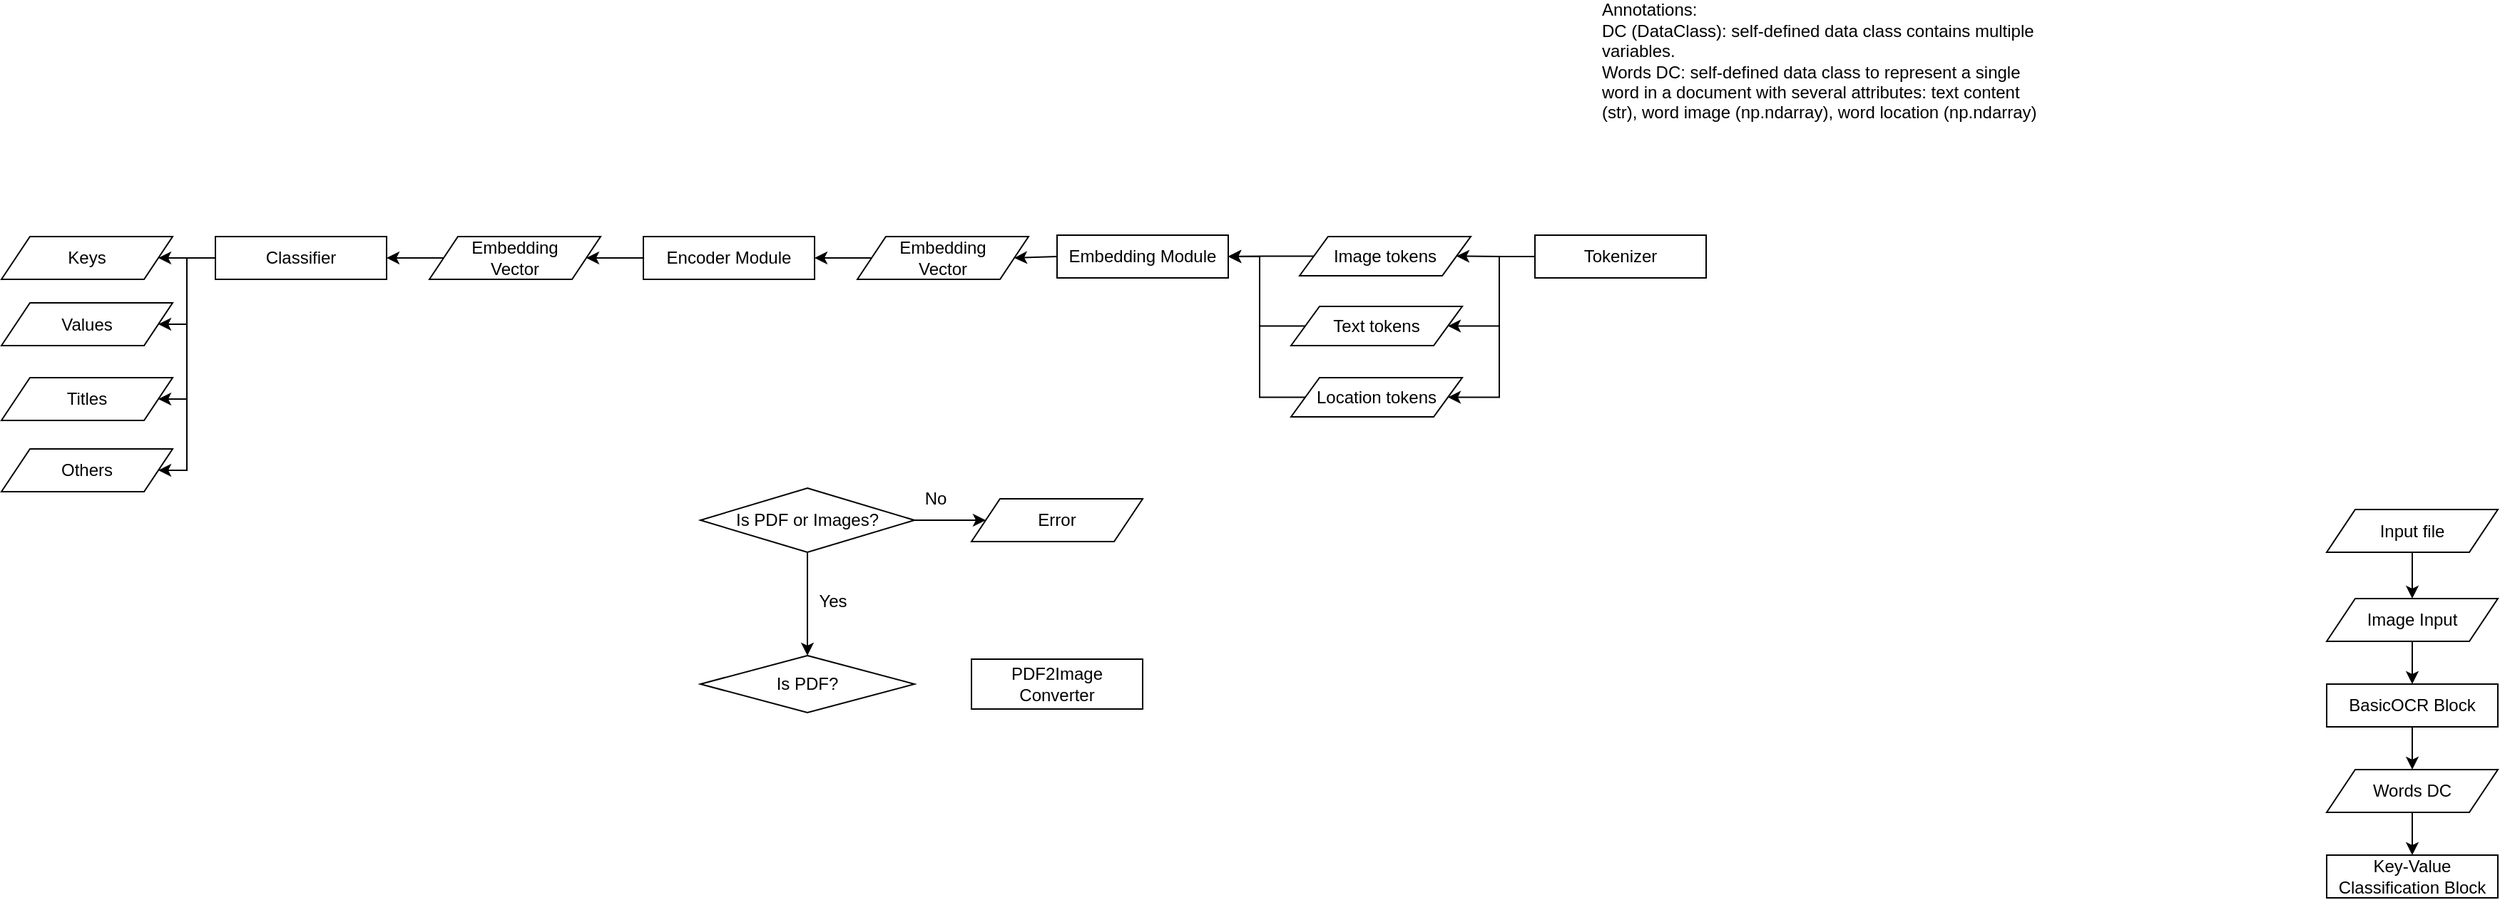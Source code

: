 <mxfile version="20.5.3" type="github">
  <diagram id="ewztFGT2zGTS9t8cP0Wc" name="Trang-1">
    <mxGraphModel dx="3251" dy="829" grid="1" gridSize="10" guides="1" tooltips="1" connect="1" arrows="1" fold="1" page="1" pageScale="1" pageWidth="827" pageHeight="1169" math="0" shadow="0">
      <root>
        <mxCell id="0" />
        <mxCell id="1" parent="0" />
        <mxCell id="eXNG1eiRY6DkNwFddk69-63" value="" style="edgeStyle=orthogonalEdgeStyle;rounded=0;orthogonalLoop=1;jettySize=auto;html=1;entryX=0.5;entryY=0;entryDx=0;entryDy=0;" edge="1" parent="1" source="eXNG1eiRY6DkNwFddk69-1" target="eXNG1eiRY6DkNwFddk69-14">
          <mxGeometry relative="1" as="geometry">
            <Array as="points">
              <mxPoint x="580" y="430" />
              <mxPoint x="580" y="430" />
            </Array>
          </mxGeometry>
        </mxCell>
        <mxCell id="eXNG1eiRY6DkNwFddk69-1" value="Input file" style="shape=parallelogram;perimeter=parallelogramPerimeter;whiteSpace=wrap;html=1;fixedSize=1;" vertex="1" parent="1">
          <mxGeometry x="520" y="367.5" width="120" height="30" as="geometry" />
        </mxCell>
        <mxCell id="eXNG1eiRY6DkNwFddk69-5" value="" style="edgeStyle=orthogonalEdgeStyle;rounded=0;orthogonalLoop=1;jettySize=auto;html=1;entryX=0;entryY=0.5;entryDx=0;entryDy=0;" edge="1" parent="1" source="eXNG1eiRY6DkNwFddk69-2" target="eXNG1eiRY6DkNwFddk69-6">
          <mxGeometry relative="1" as="geometry">
            <mxPoint x="-420" y="375" as="targetPoint" />
          </mxGeometry>
        </mxCell>
        <mxCell id="eXNG1eiRY6DkNwFddk69-9" value="" style="edgeStyle=orthogonalEdgeStyle;rounded=0;orthogonalLoop=1;jettySize=auto;html=1;" edge="1" parent="1" source="eXNG1eiRY6DkNwFddk69-2" target="eXNG1eiRY6DkNwFddk69-8">
          <mxGeometry relative="1" as="geometry" />
        </mxCell>
        <mxCell id="eXNG1eiRY6DkNwFddk69-2" value="Is PDF or Images?" style="rhombus;whiteSpace=wrap;html=1;" vertex="1" parent="1">
          <mxGeometry x="-620" y="352.5" width="150" height="45" as="geometry" />
        </mxCell>
        <mxCell id="eXNG1eiRY6DkNwFddk69-6" value="Error" style="shape=parallelogram;perimeter=parallelogramPerimeter;whiteSpace=wrap;html=1;fixedSize=1;" vertex="1" parent="1">
          <mxGeometry x="-430" y="360" width="120" height="30" as="geometry" />
        </mxCell>
        <mxCell id="eXNG1eiRY6DkNwFddk69-7" value="No" style="text;html=1;strokeColor=none;fillColor=none;align=center;verticalAlign=middle;whiteSpace=wrap;rounded=0;" vertex="1" parent="1">
          <mxGeometry x="-485" y="345" width="60" height="30" as="geometry" />
        </mxCell>
        <mxCell id="eXNG1eiRY6DkNwFddk69-8" value="Is PDF?" style="rhombus;whiteSpace=wrap;html=1;" vertex="1" parent="1">
          <mxGeometry x="-620" y="470" width="150" height="40" as="geometry" />
        </mxCell>
        <mxCell id="eXNG1eiRY6DkNwFddk69-12" value="PDF2Image Converter" style="whiteSpace=wrap;html=1;rounded=0;" vertex="1" parent="1">
          <mxGeometry x="-430" y="472.5" width="120" height="35" as="geometry" />
        </mxCell>
        <mxCell id="eXNG1eiRY6DkNwFddk69-62" value="" style="edgeStyle=orthogonalEdgeStyle;rounded=0;orthogonalLoop=1;jettySize=auto;html=1;entryX=0.5;entryY=0;entryDx=0;entryDy=0;" edge="1" parent="1" source="eXNG1eiRY6DkNwFddk69-14" target="eXNG1eiRY6DkNwFddk69-19">
          <mxGeometry relative="1" as="geometry">
            <mxPoint x="730" y="510" as="targetPoint" />
          </mxGeometry>
        </mxCell>
        <mxCell id="eXNG1eiRY6DkNwFddk69-14" value="Image Input" style="shape=parallelogram;perimeter=parallelogramPerimeter;whiteSpace=wrap;html=1;fixedSize=1;rounded=0;" vertex="1" parent="1">
          <mxGeometry x="520" y="430" width="120" height="30" as="geometry" />
        </mxCell>
        <mxCell id="eXNG1eiRY6DkNwFddk69-17" value="Yes" style="text;html=1;strokeColor=none;fillColor=none;align=center;verticalAlign=middle;whiteSpace=wrap;rounded=0;" vertex="1" parent="1">
          <mxGeometry x="-557" y="417" width="60" height="30" as="geometry" />
        </mxCell>
        <mxCell id="eXNG1eiRY6DkNwFddk69-24" value="" style="edgeStyle=orthogonalEdgeStyle;rounded=0;orthogonalLoop=1;jettySize=auto;html=1;" edge="1" parent="1" source="eXNG1eiRY6DkNwFddk69-19" target="eXNG1eiRY6DkNwFddk69-23">
          <mxGeometry relative="1" as="geometry" />
        </mxCell>
        <mxCell id="eXNG1eiRY6DkNwFddk69-19" value="BasicOCR Block" style="whiteSpace=wrap;html=1;rounded=0;" vertex="1" parent="1">
          <mxGeometry x="520" y="490" width="120" height="30" as="geometry" />
        </mxCell>
        <mxCell id="eXNG1eiRY6DkNwFddk69-65" value="" style="edgeStyle=orthogonalEdgeStyle;rounded=0;orthogonalLoop=1;jettySize=auto;html=1;" edge="1" parent="1" source="eXNG1eiRY6DkNwFddk69-23" target="eXNG1eiRY6DkNwFddk69-61">
          <mxGeometry relative="1" as="geometry" />
        </mxCell>
        <mxCell id="eXNG1eiRY6DkNwFddk69-23" value="Words DC" style="shape=parallelogram;perimeter=parallelogramPerimeter;whiteSpace=wrap;html=1;fixedSize=1;rounded=0;" vertex="1" parent="1">
          <mxGeometry x="520" y="550" width="120" height="30" as="geometry" />
        </mxCell>
        <mxCell id="eXNG1eiRY6DkNwFddk69-25" value="Annotations:&lt;br&gt;DC (DataClass): self-defined data class contains multiple variables.&lt;br&gt;Words DC: self-defined data class to represent a single word in a document with several attributes: text content (str), word image (np.ndarray), word location (np.ndarray)&lt;br&gt;&lt;br&gt;&lt;br&gt;&lt;br&gt;&lt;br&gt;&lt;br&gt;&lt;br&gt;&lt;br&gt;&lt;br&gt;&lt;br&gt;&lt;br&gt;" style="text;html=1;strokeColor=none;fillColor=none;align=left;verticalAlign=middle;whiteSpace=wrap;rounded=0;" vertex="1" parent="1">
          <mxGeometry x="10" y="10" width="320" height="230" as="geometry" />
        </mxCell>
        <mxCell id="eXNG1eiRY6DkNwFddk69-29" value="" style="edgeStyle=orthogonalEdgeStyle;rounded=0;orthogonalLoop=1;jettySize=auto;html=1;entryX=1;entryY=0.5;entryDx=0;entryDy=0;" edge="1" parent="1" source="eXNG1eiRY6DkNwFddk69-26" target="eXNG1eiRY6DkNwFddk69-30">
          <mxGeometry relative="1" as="geometry">
            <mxPoint x="-135" y="315" as="targetPoint" />
          </mxGeometry>
        </mxCell>
        <mxCell id="eXNG1eiRY6DkNwFddk69-26" value="Tokenizer" style="whiteSpace=wrap;html=1;rounded=0;" vertex="1" parent="1">
          <mxGeometry x="-35" y="175" width="120" height="30" as="geometry" />
        </mxCell>
        <mxCell id="eXNG1eiRY6DkNwFddk69-39" value="" style="edgeStyle=orthogonalEdgeStyle;rounded=0;orthogonalLoop=1;jettySize=auto;html=1;entryX=1;entryY=0.5;entryDx=0;entryDy=0;" edge="1" parent="1" source="eXNG1eiRY6DkNwFddk69-30" target="eXNG1eiRY6DkNwFddk69-40">
          <mxGeometry relative="1" as="geometry">
            <mxPoint x="-280" y="189.8" as="targetPoint" />
          </mxGeometry>
        </mxCell>
        <mxCell id="eXNG1eiRY6DkNwFddk69-30" value="Image tokens" style="shape=parallelogram;perimeter=parallelogramPerimeter;whiteSpace=wrap;html=1;fixedSize=1;rounded=0;" vertex="1" parent="1">
          <mxGeometry x="-200" y="176" width="120" height="27.5" as="geometry" />
        </mxCell>
        <mxCell id="eXNG1eiRY6DkNwFddk69-33" value="Text tokens" style="shape=parallelogram;perimeter=parallelogramPerimeter;whiteSpace=wrap;html=1;fixedSize=1;rounded=0;" vertex="1" parent="1">
          <mxGeometry x="-206" y="225" width="120" height="27.5" as="geometry" />
        </mxCell>
        <mxCell id="eXNG1eiRY6DkNwFddk69-34" value="Location tokens" style="shape=parallelogram;perimeter=parallelogramPerimeter;whiteSpace=wrap;html=1;fixedSize=1;rounded=0;" vertex="1" parent="1">
          <mxGeometry x="-206" y="275" width="120" height="27.5" as="geometry" />
        </mxCell>
        <mxCell id="eXNG1eiRY6DkNwFddk69-36" value="" style="edgeStyle=orthogonalEdgeStyle;rounded=0;orthogonalLoop=1;jettySize=auto;html=1;entryX=1;entryY=0.5;entryDx=0;entryDy=0;exitX=0;exitY=0.5;exitDx=0;exitDy=0;" edge="1" parent="1" source="eXNG1eiRY6DkNwFddk69-26" target="eXNG1eiRY6DkNwFddk69-33">
          <mxGeometry relative="1" as="geometry">
            <mxPoint x="-25" y="200" as="sourcePoint" />
            <mxPoint x="-80" y="199.75" as="targetPoint" />
            <Array as="points">
              <mxPoint x="-60" y="190" />
              <mxPoint x="-60" y="239" />
            </Array>
          </mxGeometry>
        </mxCell>
        <mxCell id="eXNG1eiRY6DkNwFddk69-37" value="" style="edgeStyle=orthogonalEdgeStyle;rounded=0;orthogonalLoop=1;jettySize=auto;html=1;entryX=1;entryY=0.5;entryDx=0;entryDy=0;exitX=0;exitY=0.5;exitDx=0;exitDy=0;" edge="1" parent="1" source="eXNG1eiRY6DkNwFddk69-26" target="eXNG1eiRY6DkNwFddk69-34">
          <mxGeometry relative="1" as="geometry">
            <mxPoint x="-15" y="210" as="sourcePoint" />
            <mxPoint x="-70" y="209.75" as="targetPoint" />
            <Array as="points">
              <mxPoint x="-60" y="190" />
              <mxPoint x="-60" y="289" />
            </Array>
          </mxGeometry>
        </mxCell>
        <mxCell id="eXNG1eiRY6DkNwFddk69-40" value="Embedding Module" style="whiteSpace=wrap;html=1;rounded=0;" vertex="1" parent="1">
          <mxGeometry x="-370" y="175" width="120" height="30" as="geometry" />
        </mxCell>
        <mxCell id="eXNG1eiRY6DkNwFddk69-41" value="" style="edgeStyle=orthogonalEdgeStyle;rounded=0;orthogonalLoop=1;jettySize=auto;html=1;exitX=0;exitY=0.5;exitDx=0;exitDy=0;entryX=1;entryY=0.5;entryDx=0;entryDy=0;" edge="1" parent="1" source="eXNG1eiRY6DkNwFddk69-33" target="eXNG1eiRY6DkNwFddk69-40">
          <mxGeometry relative="1" as="geometry">
            <mxPoint x="-180.036" y="199.8" as="sourcePoint" />
            <mxPoint x="-250" y="195" as="targetPoint" />
          </mxGeometry>
        </mxCell>
        <mxCell id="eXNG1eiRY6DkNwFddk69-42" value="" style="edgeStyle=orthogonalEdgeStyle;rounded=0;orthogonalLoop=1;jettySize=auto;html=1;exitX=0;exitY=0.5;exitDx=0;exitDy=0;entryX=1;entryY=0.5;entryDx=0;entryDy=0;" edge="1" parent="1" source="eXNG1eiRY6DkNwFddk69-34" target="eXNG1eiRY6DkNwFddk69-40">
          <mxGeometry relative="1" as="geometry">
            <mxPoint x="-186" y="248.75" as="sourcePoint" />
            <mxPoint x="-240" y="200" as="targetPoint" />
          </mxGeometry>
        </mxCell>
        <mxCell id="eXNG1eiRY6DkNwFddk69-47" value="" style="edgeStyle=orthogonalEdgeStyle;rounded=0;orthogonalLoop=1;jettySize=auto;html=1;" edge="1" parent="1" source="eXNG1eiRY6DkNwFddk69-43" target="eXNG1eiRY6DkNwFddk69-46">
          <mxGeometry relative="1" as="geometry" />
        </mxCell>
        <mxCell id="eXNG1eiRY6DkNwFddk69-43" value="Embedding &lt;br&gt;Vector" style="shape=parallelogram;perimeter=parallelogramPerimeter;whiteSpace=wrap;html=1;fixedSize=1;rounded=0;" vertex="1" parent="1">
          <mxGeometry x="-510" y="176" width="120" height="30" as="geometry" />
        </mxCell>
        <mxCell id="eXNG1eiRY6DkNwFddk69-45" value="" style="endArrow=classic;html=1;rounded=0;exitX=0;exitY=0.5;exitDx=0;exitDy=0;entryX=1;entryY=0.5;entryDx=0;entryDy=0;" edge="1" parent="1" source="eXNG1eiRY6DkNwFddk69-40" target="eXNG1eiRY6DkNwFddk69-43">
          <mxGeometry width="50" height="50" relative="1" as="geometry">
            <mxPoint x="-170" y="175" as="sourcePoint" />
            <mxPoint x="-120" y="125" as="targetPoint" />
          </mxGeometry>
        </mxCell>
        <mxCell id="eXNG1eiRY6DkNwFddk69-49" value="" style="edgeStyle=orthogonalEdgeStyle;rounded=0;orthogonalLoop=1;jettySize=auto;html=1;" edge="1" parent="1" source="eXNG1eiRY6DkNwFddk69-46" target="eXNG1eiRY6DkNwFddk69-48">
          <mxGeometry relative="1" as="geometry" />
        </mxCell>
        <mxCell id="eXNG1eiRY6DkNwFddk69-46" value="Encoder Module" style="whiteSpace=wrap;html=1;rounded=0;" vertex="1" parent="1">
          <mxGeometry x="-660" y="176" width="120" height="30" as="geometry" />
        </mxCell>
        <mxCell id="eXNG1eiRY6DkNwFddk69-51" value="" style="edgeStyle=orthogonalEdgeStyle;rounded=0;orthogonalLoop=1;jettySize=auto;html=1;" edge="1" parent="1" source="eXNG1eiRY6DkNwFddk69-48" target="eXNG1eiRY6DkNwFddk69-50">
          <mxGeometry relative="1" as="geometry" />
        </mxCell>
        <mxCell id="eXNG1eiRY6DkNwFddk69-48" value="Embedding &lt;br&gt;Vector" style="shape=parallelogram;perimeter=parallelogramPerimeter;whiteSpace=wrap;html=1;fixedSize=1;rounded=0;" vertex="1" parent="1">
          <mxGeometry x="-810" y="176" width="120" height="30" as="geometry" />
        </mxCell>
        <mxCell id="eXNG1eiRY6DkNwFddk69-50" value="Classifier" style="whiteSpace=wrap;html=1;rounded=0;" vertex="1" parent="1">
          <mxGeometry x="-960" y="176" width="120" height="30" as="geometry" />
        </mxCell>
        <mxCell id="eXNG1eiRY6DkNwFddk69-52" value="Keys" style="shape=parallelogram;perimeter=parallelogramPerimeter;whiteSpace=wrap;html=1;fixedSize=1;rounded=0;" vertex="1" parent="1">
          <mxGeometry x="-1110" y="176" width="120" height="30" as="geometry" />
        </mxCell>
        <mxCell id="eXNG1eiRY6DkNwFddk69-53" value="Values" style="shape=parallelogram;perimeter=parallelogramPerimeter;whiteSpace=wrap;html=1;fixedSize=1;rounded=0;" vertex="1" parent="1">
          <mxGeometry x="-1110" y="222.5" width="120" height="30" as="geometry" />
        </mxCell>
        <mxCell id="eXNG1eiRY6DkNwFddk69-54" value="Titles" style="shape=parallelogram;perimeter=parallelogramPerimeter;whiteSpace=wrap;html=1;fixedSize=1;rounded=0;" vertex="1" parent="1">
          <mxGeometry x="-1110" y="275" width="120" height="30" as="geometry" />
        </mxCell>
        <mxCell id="eXNG1eiRY6DkNwFddk69-55" value="Others" style="shape=parallelogram;perimeter=parallelogramPerimeter;whiteSpace=wrap;html=1;fixedSize=1;rounded=0;" vertex="1" parent="1">
          <mxGeometry x="-1110" y="325" width="120" height="30" as="geometry" />
        </mxCell>
        <mxCell id="eXNG1eiRY6DkNwFddk69-56" value="" style="edgeStyle=orthogonalEdgeStyle;rounded=0;orthogonalLoop=1;jettySize=auto;html=1;exitX=0;exitY=0.5;exitDx=0;exitDy=0;entryX=1;entryY=0.5;entryDx=0;entryDy=0;" edge="1" parent="1" source="eXNG1eiRY6DkNwFddk69-50" target="eXNG1eiRY6DkNwFddk69-52">
          <mxGeometry relative="1" as="geometry">
            <mxPoint x="-790.039" y="201.059" as="sourcePoint" />
            <mxPoint x="-830" y="201.059" as="targetPoint" />
          </mxGeometry>
        </mxCell>
        <mxCell id="eXNG1eiRY6DkNwFddk69-58" value="" style="edgeStyle=orthogonalEdgeStyle;rounded=0;orthogonalLoop=1;jettySize=auto;html=1;entryX=1;entryY=0.5;entryDx=0;entryDy=0;exitX=0;exitY=0.5;exitDx=0;exitDy=0;" edge="1" parent="1" source="eXNG1eiRY6DkNwFddk69-50" target="eXNG1eiRY6DkNwFddk69-53">
          <mxGeometry relative="1" as="geometry">
            <mxPoint x="-920" y="270" as="sourcePoint" />
            <mxPoint x="-990" y="201" as="targetPoint" />
            <Array as="points">
              <mxPoint x="-980" y="191" />
              <mxPoint x="-980" y="238" />
            </Array>
          </mxGeometry>
        </mxCell>
        <mxCell id="eXNG1eiRY6DkNwFddk69-59" value="" style="edgeStyle=orthogonalEdgeStyle;rounded=0;orthogonalLoop=1;jettySize=auto;html=1;exitX=0;exitY=0.5;exitDx=0;exitDy=0;entryX=1;entryY=0.5;entryDx=0;entryDy=0;" edge="1" parent="1" source="eXNG1eiRY6DkNwFddk69-50" target="eXNG1eiRY6DkNwFddk69-54">
          <mxGeometry relative="1" as="geometry">
            <mxPoint x="-940" y="211" as="sourcePoint" />
            <mxPoint x="-980" y="211" as="targetPoint" />
            <Array as="points">
              <mxPoint x="-980" y="191" />
              <mxPoint x="-980" y="290" />
            </Array>
          </mxGeometry>
        </mxCell>
        <mxCell id="eXNG1eiRY6DkNwFddk69-60" value="" style="edgeStyle=orthogonalEdgeStyle;rounded=0;orthogonalLoop=1;jettySize=auto;html=1;exitX=0;exitY=0.5;exitDx=0;exitDy=0;entryX=1;entryY=0.5;entryDx=0;entryDy=0;" edge="1" parent="1" source="eXNG1eiRY6DkNwFddk69-50" target="eXNG1eiRY6DkNwFddk69-55">
          <mxGeometry relative="1" as="geometry">
            <mxPoint x="-930" y="221" as="sourcePoint" />
            <mxPoint x="-970" y="221" as="targetPoint" />
            <Array as="points">
              <mxPoint x="-980" y="191" />
              <mxPoint x="-980" y="340" />
            </Array>
          </mxGeometry>
        </mxCell>
        <mxCell id="eXNG1eiRY6DkNwFddk69-61" value="Key-Value Classification Block" style="whiteSpace=wrap;html=1;rounded=0;" vertex="1" parent="1">
          <mxGeometry x="520" y="610" width="120" height="30" as="geometry" />
        </mxCell>
      </root>
    </mxGraphModel>
  </diagram>
</mxfile>
